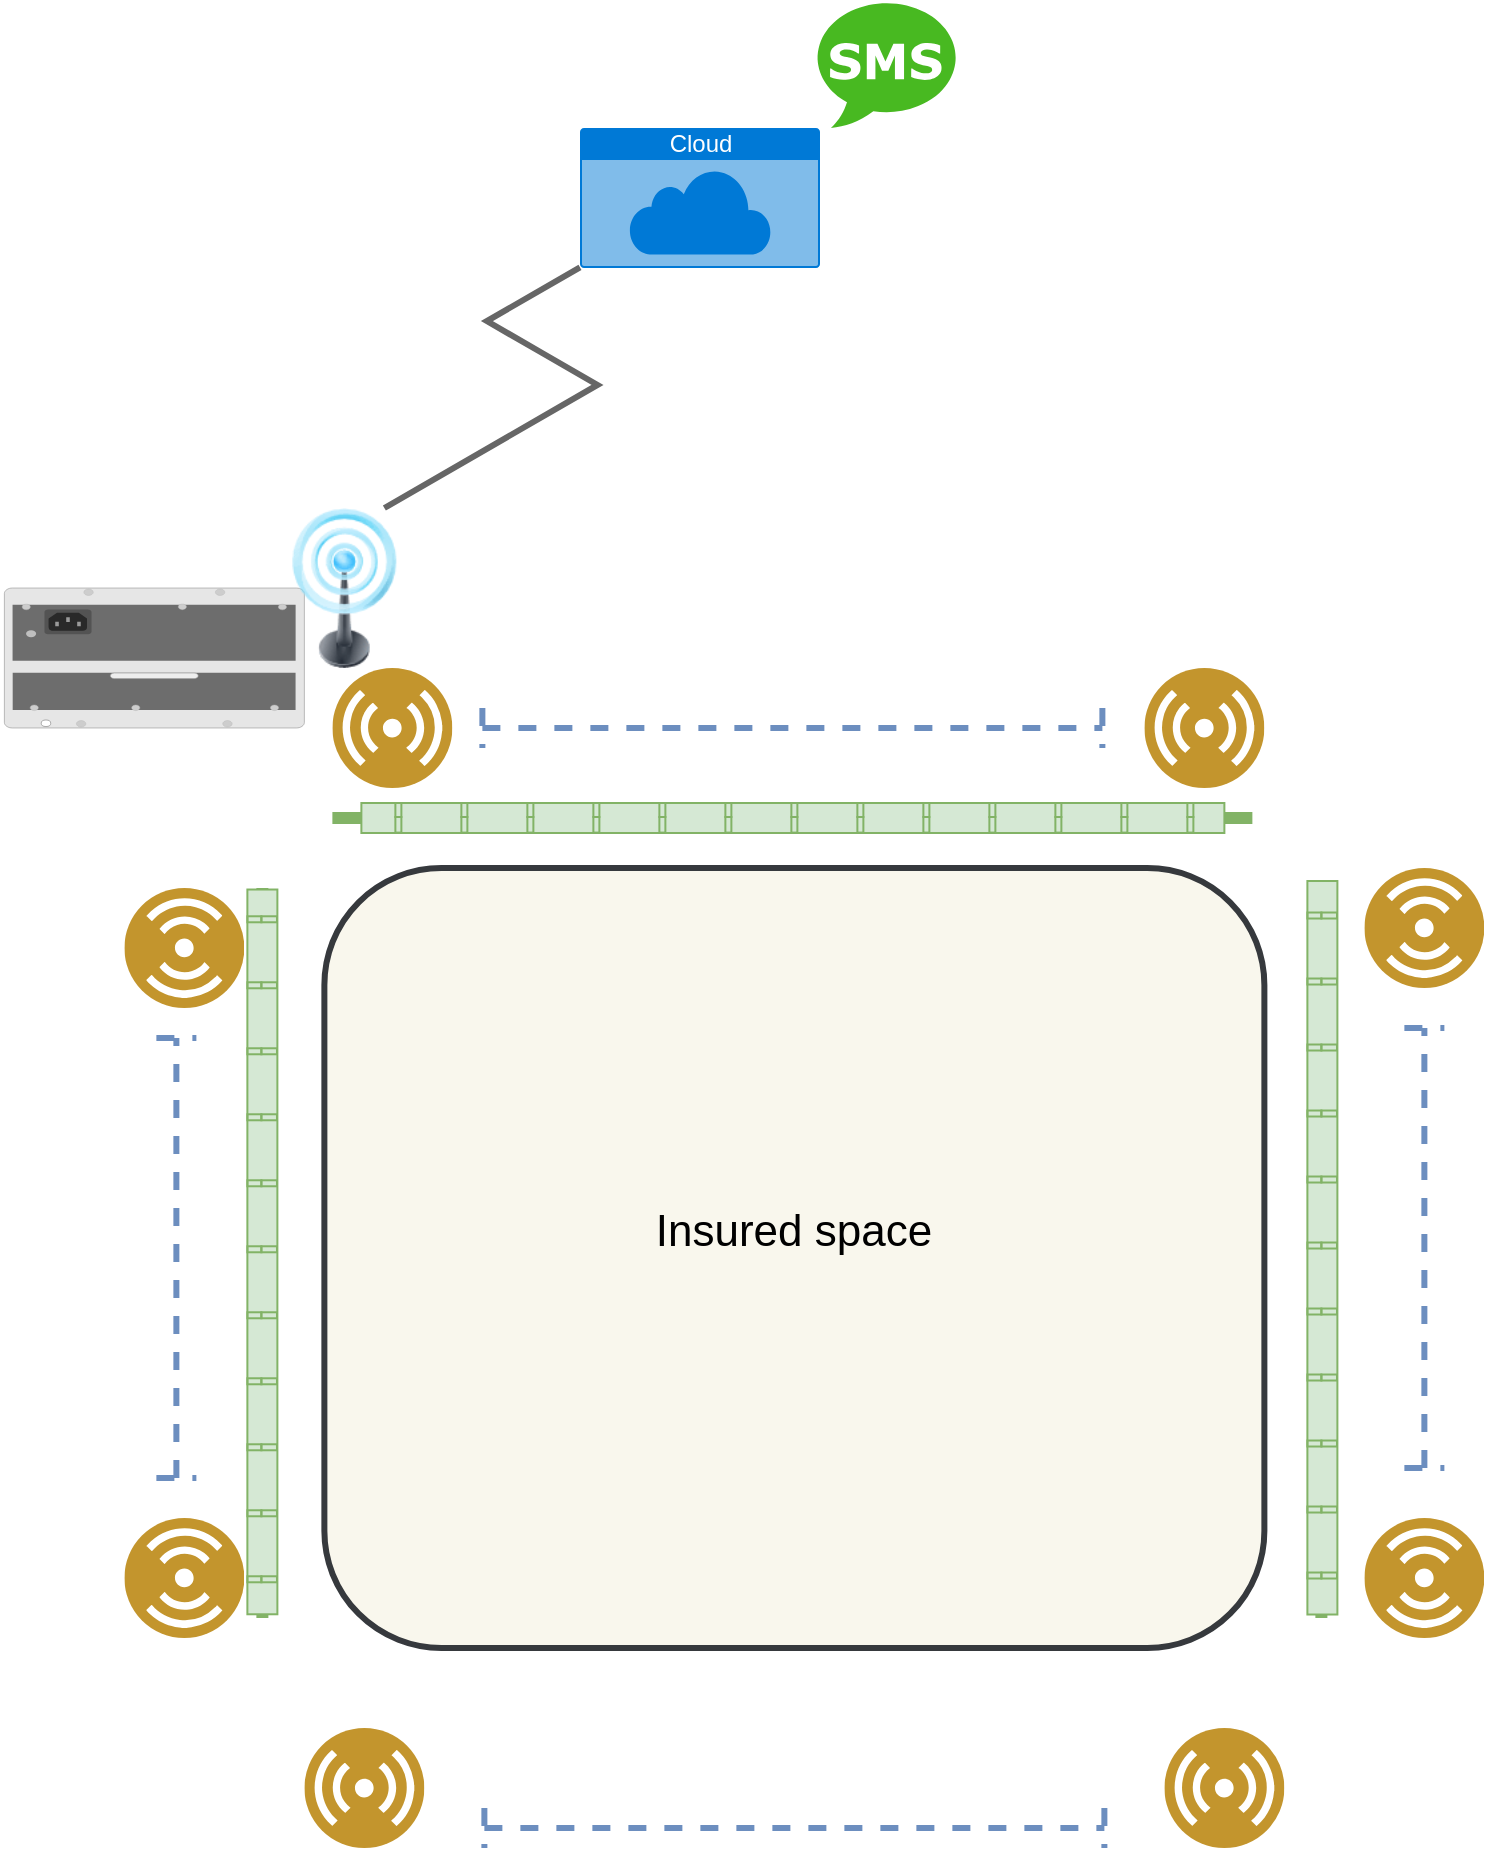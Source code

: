 <mxfile version="18.2.0" type="github">
  <diagram id="HcpQ-mZ4xSk38Q2RM5bX" name="Page-1">
    <mxGraphModel dx="1996" dy="1116" grid="1" gridSize="10" guides="1" tooltips="1" connect="1" arrows="1" fold="1" page="1" pageScale="1" pageWidth="827" pageHeight="1169" math="0" shadow="0">
      <root>
        <mxCell id="0" />
        <mxCell id="1" parent="0" />
        <mxCell id="fnQYyfFnShneouija3rD-56" value="" style="html=1;verticalLabelPosition=bottom;verticalAlign=top;outlineConnect=0;shadow=0;dashed=0;shape=mxgraph.rack.hpe_aruba.switches.j9828a_5400r_700w_poeplus_zl2_power_supply;fontSize=22;strokeWidth=3;" vertex="1" parent="1">
          <mxGeometry x="32.19" y="380" width="150" height="70" as="geometry" />
        </mxCell>
        <mxCell id="fnQYyfFnShneouija3rD-5" value="" style="shape=image;html=1;verticalAlign=top;verticalLabelPosition=bottom;labelBackgroundColor=#ffffff;imageAspect=0;aspect=fixed;image=https://cdn2.iconfinder.com/data/icons/circle-icons-1/64/countdown-128.png" vertex="1" parent="1">
          <mxGeometry x="126.19" y="460" width="70" height="70" as="geometry" />
        </mxCell>
        <mxCell id="fnQYyfFnShneouija3rD-6" value="" style="shape=image;html=1;verticalAlign=top;verticalLabelPosition=bottom;labelBackgroundColor=#ffffff;imageAspect=0;aspect=fixed;image=https://cdn2.iconfinder.com/data/icons/circle-icons-1/64/countdown-128.png" vertex="1" parent="1">
          <mxGeometry x="656.19" y="460" width="70" height="70" as="geometry" />
        </mxCell>
        <mxCell id="fnQYyfFnShneouija3rD-7" value="" style="shape=image;html=1;verticalAlign=top;verticalLabelPosition=bottom;labelBackgroundColor=#ffffff;imageAspect=0;aspect=fixed;image=https://cdn2.iconfinder.com/data/icons/circle-icons-1/64/countdown-128.png" vertex="1" parent="1">
          <mxGeometry x="126.19" y="895" width="70" height="70" as="geometry" />
        </mxCell>
        <mxCell id="fnQYyfFnShneouija3rD-8" value="" style="shape=image;html=1;verticalAlign=top;verticalLabelPosition=bottom;labelBackgroundColor=#ffffff;imageAspect=0;aspect=fixed;image=https://cdn2.iconfinder.com/data/icons/circle-icons-1/64/countdown-128.png" vertex="1" parent="1">
          <mxGeometry x="656.19" y="895" width="70" height="70" as="geometry" />
        </mxCell>
        <mxCell id="fnQYyfFnShneouija3rD-10" value="" style="endArrow=none;html=1;rounded=0;exitX=1;exitY=0.5;exitDx=0;exitDy=0;entryX=0;entryY=0.5;entryDx=0;entryDy=0;strokeWidth=6;fillColor=#d5e8d4;strokeColor=#82b366;startArrow=none;" edge="1" parent="1" source="fnQYyfFnShneouija3rD-40" target="fnQYyfFnShneouija3rD-6">
          <mxGeometry width="50" height="50" relative="1" as="geometry">
            <mxPoint x="402.19" y="760" as="sourcePoint" />
            <mxPoint x="452.19" y="710" as="targetPoint" />
          </mxGeometry>
        </mxCell>
        <mxCell id="fnQYyfFnShneouija3rD-11" value="" style="endArrow=none;html=1;rounded=0;entryX=0.5;entryY=1;entryDx=0;entryDy=0;exitX=0.5;exitY=0;exitDx=0;exitDy=0;strokeWidth=6;fillColor=#d5e8d4;strokeColor=#82b366;" edge="1" parent="1" source="fnQYyfFnShneouija3rD-7" target="fnQYyfFnShneouija3rD-5">
          <mxGeometry width="50" height="50" relative="1" as="geometry">
            <mxPoint x="402.19" y="900" as="sourcePoint" />
            <mxPoint x="452.19" y="850" as="targetPoint" />
          </mxGeometry>
        </mxCell>
        <mxCell id="fnQYyfFnShneouija3rD-12" value="" style="endArrow=none;html=1;rounded=0;entryX=0.5;entryY=1;entryDx=0;entryDy=0;exitX=0.5;exitY=0;exitDx=0;exitDy=0;strokeWidth=6;fillColor=#d5e8d4;strokeColor=#82b366;" edge="1" parent="1">
          <mxGeometry width="50" height="50" relative="1" as="geometry">
            <mxPoint x="690.69" y="895" as="sourcePoint" />
            <mxPoint x="690.69" y="530" as="targetPoint" />
          </mxGeometry>
        </mxCell>
        <mxCell id="fnQYyfFnShneouija3rD-17" value="" style="aspect=fixed;perimeter=ellipsePerimeter;html=1;align=center;shadow=0;dashed=0;fontColor=#4277BB;labelBackgroundColor=#ffffff;fontSize=12;spacingTop=3;image;image=img/lib/ibm/users/sensor.svg;rotation=90;" vertex="1" parent="1">
          <mxGeometry x="92.19" y="530" width="60" height="60" as="geometry" />
        </mxCell>
        <mxCell id="fnQYyfFnShneouija3rD-26" value="" style="shape=crossbar;whiteSpace=wrap;html=1;rounded=1;strokeWidth=3;fillColor=#dae8fc;strokeColor=#6c8ebf;dashed=1;" vertex="1" parent="1">
          <mxGeometry x="272.19" y="990" width="310" height="20" as="geometry" />
        </mxCell>
        <mxCell id="fnQYyfFnShneouija3rD-29" value="" style="shape=crossbar;whiteSpace=wrap;html=1;rounded=1;rotation=-90;strokeWidth=3;fillColor=#dae8fc;strokeColor=#6c8ebf;dashed=1;" vertex="1" parent="1">
          <mxGeometry x="8.19" y="705" width="220" height="20" as="geometry" />
        </mxCell>
        <mxCell id="fnQYyfFnShneouija3rD-31" value="" style="shape=crossbar;whiteSpace=wrap;html=1;rounded=1;rotation=-90;strokeWidth=3;fillColor=#dae8fc;strokeColor=#6c8ebf;dashed=1;" vertex="1" parent="1">
          <mxGeometry x="632.19" y="700" width="220" height="20" as="geometry" />
        </mxCell>
        <mxCell id="fnQYyfFnShneouija3rD-32" value="" style="shape=crossbar;whiteSpace=wrap;html=1;rounded=1;strokeWidth=3;fillColor=#dae8fc;strokeColor=#6c8ebf;dashed=1;" vertex="1" parent="1">
          <mxGeometry x="271.19" y="440" width="310" height="20" as="geometry" />
        </mxCell>
        <mxCell id="fnQYyfFnShneouija3rD-33" value="" style="shape=image;html=1;verticalAlign=top;verticalLabelPosition=bottom;labelBackgroundColor=#ffffff;imageAspect=0;aspect=fixed;image=https://cdn1.iconfinder.com/data/icons/nuvola2/128x128/apps/kcmpci.png;strokeWidth=3;" vertex="1" parent="1">
          <mxGeometry x="97.19" y="866" width="128" height="128" as="geometry" />
        </mxCell>
        <mxCell id="fnQYyfFnShneouija3rD-34" value="" style="shape=image;html=1;verticalAlign=top;verticalLabelPosition=bottom;labelBackgroundColor=#ffffff;imageAspect=0;aspect=fixed;image=https://cdn1.iconfinder.com/data/icons/nuvola2/128x128/apps/kcmpci.png;strokeWidth=3;" vertex="1" parent="1">
          <mxGeometry x="92.19" y="431" width="128" height="128" as="geometry" />
        </mxCell>
        <mxCell id="fnQYyfFnShneouija3rD-35" value="" style="shape=image;html=1;verticalAlign=top;verticalLabelPosition=bottom;labelBackgroundColor=#ffffff;imageAspect=0;aspect=fixed;image=https://cdn1.iconfinder.com/data/icons/nuvola2/128x128/apps/kcmpci.png;strokeWidth=3;" vertex="1" parent="1">
          <mxGeometry x="627.19" y="862" width="128" height="128" as="geometry" />
        </mxCell>
        <mxCell id="fnQYyfFnShneouija3rD-36" value="" style="shape=image;html=1;verticalAlign=top;verticalLabelPosition=bottom;labelBackgroundColor=#ffffff;imageAspect=0;aspect=fixed;image=https://cdn1.iconfinder.com/data/icons/nuvola2/128x128/apps/kcmpci.png;strokeWidth=3;" vertex="1" parent="1">
          <mxGeometry x="632.19" y="431" width="128" height="128" as="geometry" />
        </mxCell>
        <mxCell id="fnQYyfFnShneouija3rD-37" value="" style="strokeColor=#82b366;html=1;labelPosition=right;align=left;spacingLeft=15;shadow=0;dashed=0;outlineConnect=0;shape=mxgraph.rackGeneral.horCableDuct;rotation=-90;fillColor=#d5e8d4;" vertex="1" parent="1">
          <mxGeometry x="-20" y="704.45" width="362.38" height="15" as="geometry" />
        </mxCell>
        <mxCell id="fnQYyfFnShneouija3rD-38" value="" style="strokeColor=#82b366;html=1;labelPosition=right;align=left;spacingLeft=15;shadow=0;dashed=0;outlineConnect=0;shape=mxgraph.rackGeneral.horCableDuct;rotation=-90;fillColor=#d5e8d4;" vertex="1" parent="1">
          <mxGeometry x="507.82" y="702.38" width="366.75" height="15" as="geometry" />
        </mxCell>
        <mxCell id="fnQYyfFnShneouija3rD-40" value="" style="strokeColor=#82b366;html=1;labelPosition=right;align=left;spacingLeft=15;shadow=0;dashed=0;outlineConnect=0;shape=mxgraph.rackGeneral.horCableDuct;rotation=0;fillColor=#d5e8d4;" vertex="1" parent="1">
          <mxGeometry x="210.69" y="487.5" width="431.5" height="15" as="geometry" />
        </mxCell>
        <mxCell id="fnQYyfFnShneouija3rD-41" value="" style="endArrow=none;html=1;rounded=0;exitX=1;exitY=0.5;exitDx=0;exitDy=0;entryX=0;entryY=0.5;entryDx=0;entryDy=0;strokeWidth=6;fillColor=#d5e8d4;strokeColor=#82b366;" edge="1" parent="1" source="fnQYyfFnShneouija3rD-5" target="fnQYyfFnShneouija3rD-40">
          <mxGeometry width="50" height="50" relative="1" as="geometry">
            <mxPoint x="196.19" y="495" as="sourcePoint" />
            <mxPoint x="656.19" y="495" as="targetPoint" />
          </mxGeometry>
        </mxCell>
        <mxCell id="fnQYyfFnShneouija3rD-19" value="" style="aspect=fixed;perimeter=ellipsePerimeter;html=1;align=center;shadow=0;dashed=0;fontColor=#4277BB;labelBackgroundColor=#ffffff;fontSize=12;spacingTop=3;image;image=img/lib/ibm/users/sensor.svg;rotation=0;" vertex="1" parent="1">
          <mxGeometry x="196.19" y="420" width="60" height="60" as="geometry" />
        </mxCell>
        <mxCell id="fnQYyfFnShneouija3rD-20" value="" style="aspect=fixed;perimeter=ellipsePerimeter;html=1;align=center;shadow=0;dashed=0;fontColor=#4277BB;labelBackgroundColor=#ffffff;fontSize=12;spacingTop=3;image;image=img/lib/ibm/users/sensor.svg;rotation=0;" vertex="1" parent="1">
          <mxGeometry x="602.19" y="420" width="60" height="60" as="geometry" />
        </mxCell>
        <mxCell id="fnQYyfFnShneouija3rD-21" value="" style="aspect=fixed;perimeter=ellipsePerimeter;html=1;align=center;shadow=0;dashed=0;fontColor=#4277BB;labelBackgroundColor=#ffffff;fontSize=12;spacingTop=3;image;image=img/lib/ibm/users/sensor.svg;rotation=90;" vertex="1" parent="1">
          <mxGeometry x="712.19" y="520" width="60" height="60" as="geometry" />
        </mxCell>
        <mxCell id="fnQYyfFnShneouija3rD-22" value="" style="aspect=fixed;perimeter=ellipsePerimeter;html=1;align=center;shadow=0;dashed=0;fontColor=#4277BB;labelBackgroundColor=#ffffff;fontSize=12;spacingTop=3;image;image=img/lib/ibm/users/sensor.svg;rotation=90;" vertex="1" parent="1">
          <mxGeometry x="712.19" y="845" width="60" height="60" as="geometry" />
        </mxCell>
        <mxCell id="fnQYyfFnShneouija3rD-25" value="" style="aspect=fixed;perimeter=ellipsePerimeter;html=1;align=center;shadow=0;dashed=0;fontColor=#4277BB;labelBackgroundColor=#ffffff;fontSize=12;spacingTop=3;image;image=img/lib/ibm/users/sensor.svg;rotation=0;" vertex="1" parent="1">
          <mxGeometry x="612.19" y="950" width="60" height="60" as="geometry" />
        </mxCell>
        <mxCell id="fnQYyfFnShneouija3rD-24" value="" style="aspect=fixed;perimeter=ellipsePerimeter;html=1;align=center;shadow=0;dashed=0;fontColor=#4277BB;labelBackgroundColor=#ffffff;fontSize=12;spacingTop=3;image;image=img/lib/ibm/users/sensor.svg;rotation=0;" vertex="1" parent="1">
          <mxGeometry x="182.19" y="950" width="60" height="60" as="geometry" />
        </mxCell>
        <mxCell id="fnQYyfFnShneouija3rD-18" value="" style="aspect=fixed;perimeter=ellipsePerimeter;html=1;align=center;shadow=0;dashed=0;fontColor=#4277BB;labelBackgroundColor=#ffffff;fontSize=12;spacingTop=3;image;image=img/lib/ibm/users/sensor.svg;rotation=90;" vertex="1" parent="1">
          <mxGeometry x="92.19" y="845" width="60" height="60" as="geometry" />
        </mxCell>
        <mxCell id="fnQYyfFnShneouija3rD-42" value="&lt;div style=&quot;font-size: 22px;&quot;&gt;&lt;font style=&quot;font-size: 22px;&quot;&gt;Insured space&lt;/font&gt;&lt;/div&gt;&lt;div style=&quot;font-size: 22px;&quot;&gt;&lt;br&gt;&lt;/div&gt;" style="rounded=1;whiteSpace=wrap;html=1;strokeWidth=3;fillColor=#f9f7ed;strokeColor=#36393d;" vertex="1" parent="1">
          <mxGeometry x="192.19" y="520" width="470" height="390" as="geometry" />
        </mxCell>
        <mxCell id="fnQYyfFnShneouija3rD-43" value="Cloud" style="html=1;strokeColor=none;fillColor=#0079D6;labelPosition=center;verticalLabelPosition=middle;verticalAlign=top;align=center;fontSize=12;outlineConnect=0;spacingTop=-6;fontColor=#FFFFFF;sketch=0;shape=mxgraph.sitemap.cloud;dashed=1;" vertex="1" parent="1">
          <mxGeometry x="320" y="150" width="120" height="70" as="geometry" />
        </mxCell>
        <mxCell id="fnQYyfFnShneouija3rD-46" value="" style="image;html=1;image=img/lib/clip_art/telecommunication/Signal_tower_on_128x128.png;dashed=1;strokeWidth=3;" vertex="1" parent="1">
          <mxGeometry x="162.19" y="340" width="80" height="80" as="geometry" />
        </mxCell>
        <mxCell id="fnQYyfFnShneouija3rD-50" value="" style="edgeStyle=isometricEdgeStyle;endArrow=none;html=1;rounded=0;strokeWidth=3;exitX=0.75;exitY=0;exitDx=0;exitDy=0;fillColor=#f5f5f5;strokeColor=#666666;" edge="1" parent="1" source="fnQYyfFnShneouija3rD-46" target="fnQYyfFnShneouija3rD-43">
          <mxGeometry width="50" height="100" relative="1" as="geometry">
            <mxPoint x="180" y="270" as="sourcePoint" />
            <mxPoint x="230" y="170" as="targetPoint" />
          </mxGeometry>
        </mxCell>
        <mxCell id="fnQYyfFnShneouija3rD-52" value="" style="dashed=0;outlineConnect=0;html=1;align=center;labelPosition=center;verticalLabelPosition=bottom;verticalAlign=top;shape=mxgraph.weblogos.sms;fillColor=#48B921;strokeColor=none;fontSize=22;" vertex="1" parent="1">
          <mxGeometry x="438.62" y="86" width="69.2" height="64" as="geometry" />
        </mxCell>
        <mxCell id="fnQYyfFnShneouija3rD-55" value="" style="shape=image;html=1;verticalAlign=top;verticalLabelPosition=bottom;labelBackgroundColor=#ffffff;imageAspect=0;aspect=fixed;image=https://cdn1.iconfinder.com/data/icons/ios-11-glyphs/30/sms-128.png;dashed=1;fontSize=22;strokeWidth=3;" vertex="1" parent="1">
          <mxGeometry x="520" y="86" width="70" height="70" as="geometry" />
        </mxCell>
      </root>
    </mxGraphModel>
  </diagram>
</mxfile>
